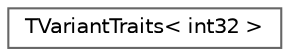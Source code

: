 digraph "Graphical Class Hierarchy"
{
 // INTERACTIVE_SVG=YES
 // LATEX_PDF_SIZE
  bgcolor="transparent";
  edge [fontname=Helvetica,fontsize=10,labelfontname=Helvetica,labelfontsize=10];
  node [fontname=Helvetica,fontsize=10,shape=box,height=0.2,width=0.4];
  rankdir="LR";
  Node0 [id="Node000000",label="TVariantTraits\< int32 \>",height=0.2,width=0.4,color="grey40", fillcolor="white", style="filled",URL="$dd/d9c/structTVariantTraits_3_01int32_01_4.html",tooltip="Implements variant type traits for the built-in int32 type."];
}
